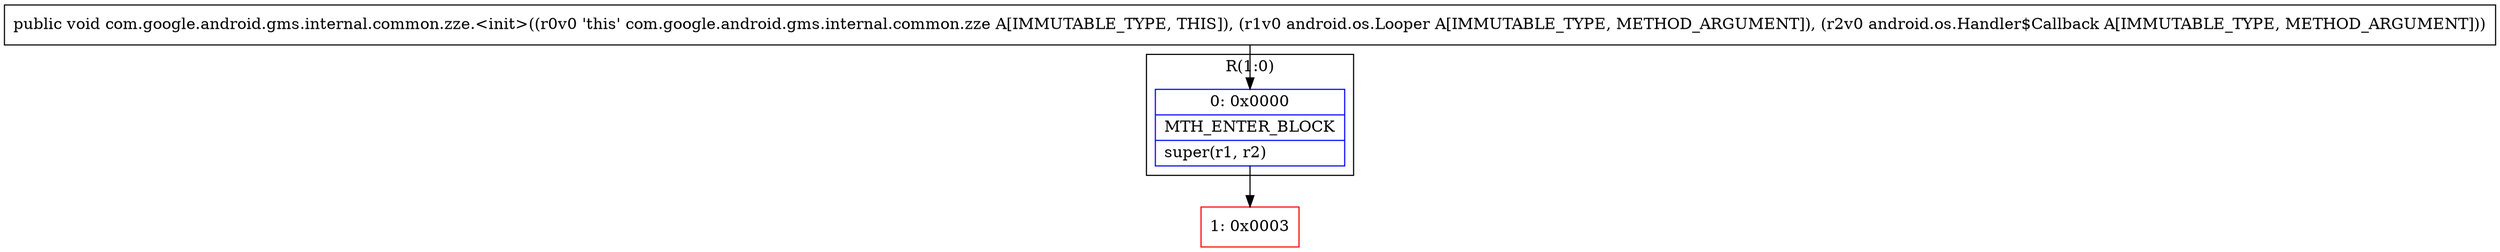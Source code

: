 digraph "CFG forcom.google.android.gms.internal.common.zze.\<init\>(Landroid\/os\/Looper;Landroid\/os\/Handler$Callback;)V" {
subgraph cluster_Region_1174429035 {
label = "R(1:0)";
node [shape=record,color=blue];
Node_0 [shape=record,label="{0\:\ 0x0000|MTH_ENTER_BLOCK\l|super(r1, r2)\l}"];
}
Node_1 [shape=record,color=red,label="{1\:\ 0x0003}"];
MethodNode[shape=record,label="{public void com.google.android.gms.internal.common.zze.\<init\>((r0v0 'this' com.google.android.gms.internal.common.zze A[IMMUTABLE_TYPE, THIS]), (r1v0 android.os.Looper A[IMMUTABLE_TYPE, METHOD_ARGUMENT]), (r2v0 android.os.Handler$Callback A[IMMUTABLE_TYPE, METHOD_ARGUMENT])) }"];
MethodNode -> Node_0;
Node_0 -> Node_1;
}

